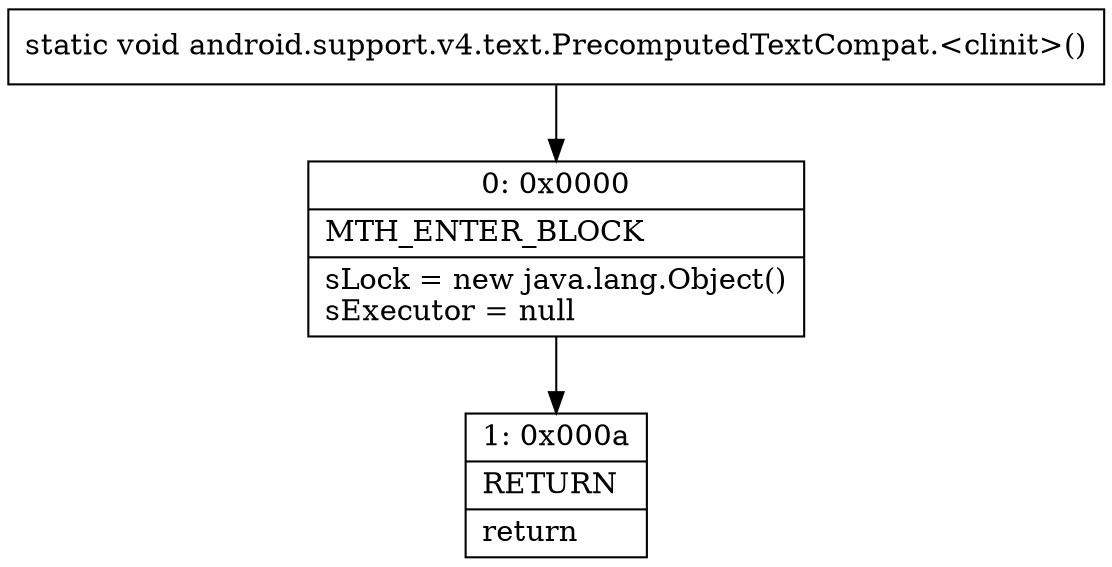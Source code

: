 digraph "CFG forandroid.support.v4.text.PrecomputedTextCompat.\<clinit\>()V" {
Node_0 [shape=record,label="{0\:\ 0x0000|MTH_ENTER_BLOCK\l|sLock = new java.lang.Object()\lsExecutor = null\l}"];
Node_1 [shape=record,label="{1\:\ 0x000a|RETURN\l|return\l}"];
MethodNode[shape=record,label="{static void android.support.v4.text.PrecomputedTextCompat.\<clinit\>() }"];
MethodNode -> Node_0;
Node_0 -> Node_1;
}

